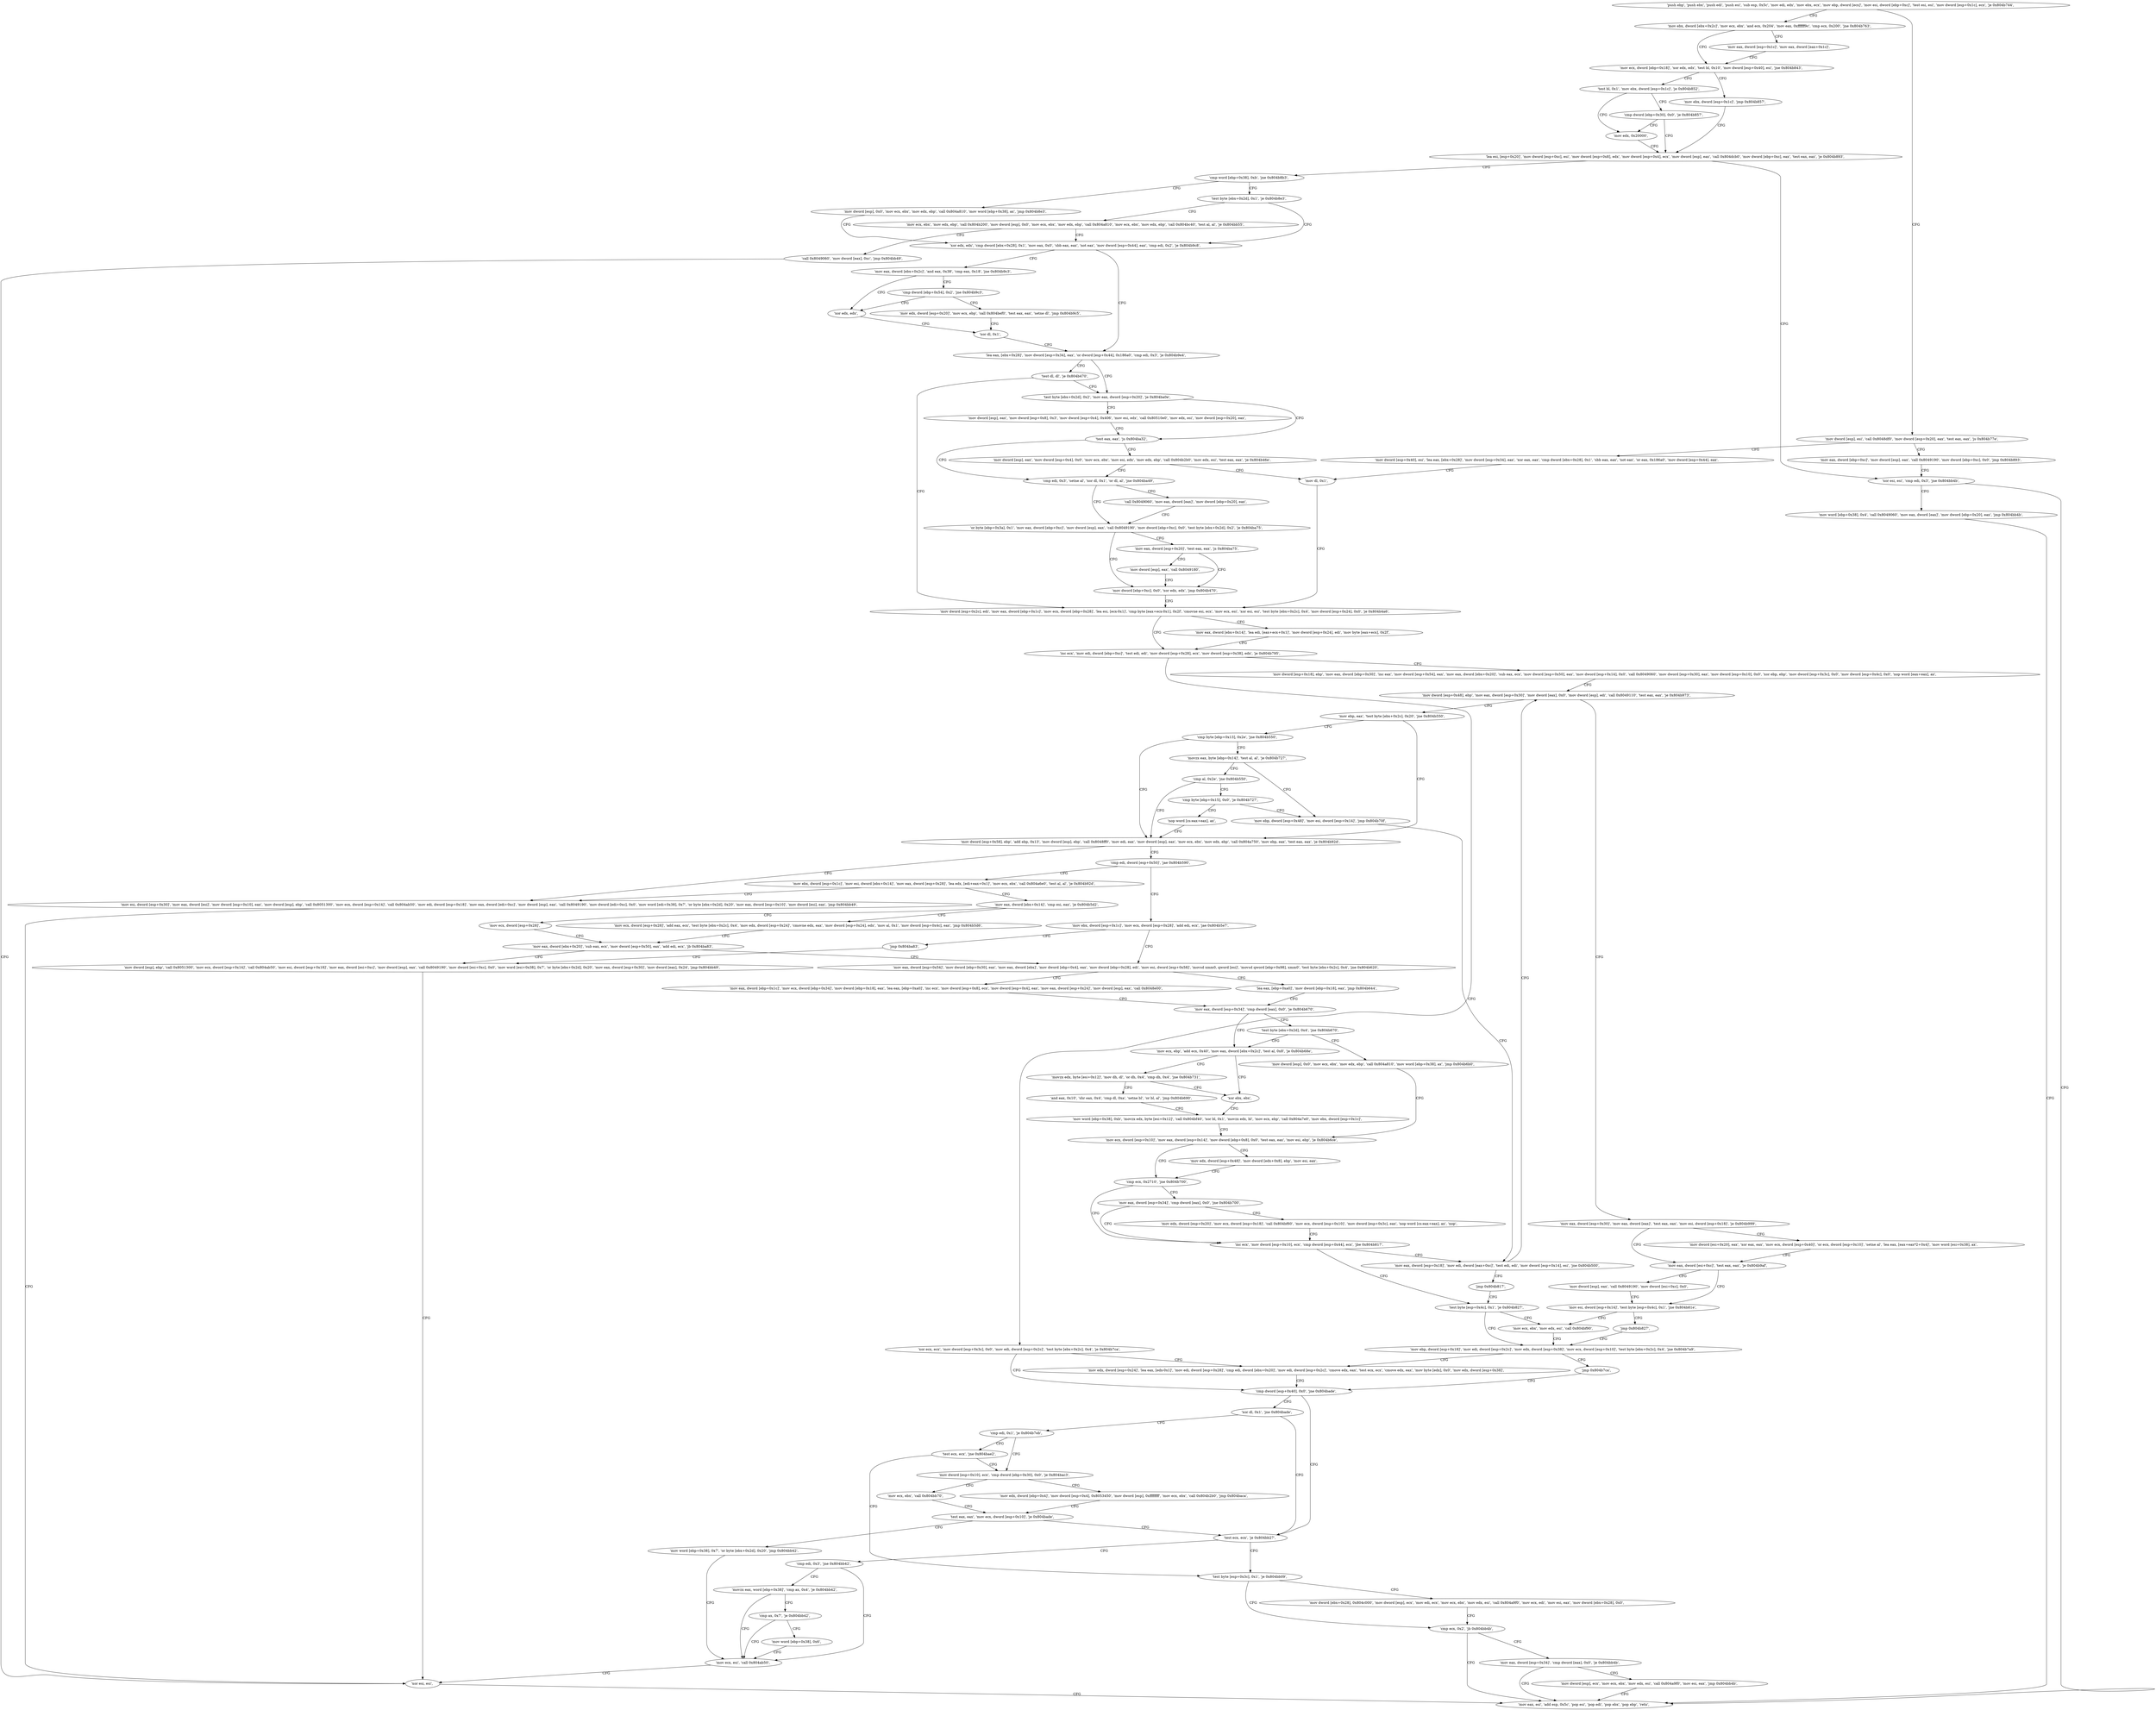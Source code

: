 digraph "func" {
"134525984" [label = "'push ebp', 'push ebx', 'push edi', 'push esi', 'sub esp, 0x5c', 'mov edi, edx', 'mov ebx, ecx', 'mov ebp, dword [ecx]', 'mov esi, dword [ebp+0xc]', 'test esi, esi', 'mov dword [esp+0x1c], ecx', 'je 0x804b744', " ]
"134526788" [label = "'mov ebx, dword [ebx+0x2c]', 'mov ecx, ebx', 'and ecx, 0x204', 'mov eax, 0xffffff9c', 'cmp ecx, 0x200', 'jne 0x804b763', " ]
"134526012" [label = "'mov dword [esp], esi', 'call 0x8048df0', 'mov dword [esp+0x20], eax', 'test eax, eax', 'js 0x804b77e', " ]
"134526819" [label = "'mov ecx, dword [ebp+0x18]', 'xor edx, edx', 'test bl, 0x10', 'mov dword [esp+0x40], esi', 'jne 0x804b843', " ]
"134526812" [label = "'mov eax, dword [esp+0x1c]', 'mov eax, dword [eax+0x1c]', " ]
"134526846" [label = "'mov eax, dword [ebp+0xc]', 'mov dword [esp], eax', 'call 0x8049190', 'mov dword [ebp+0xc], 0x0', 'jmp 0x804b893', " ]
"134526032" [label = "'mov dword [esp+0x40], esi', 'lea eax, [ebx+0x28]', 'mov dword [esp+0x34], eax', 'xor eax, eax', 'cmp dword [ebx+0x28], 0x1', 'sbb eax, eax', 'not eax', 'or eax, 0x186a0', 'mov dword [esp+0x44], eax', " ]
"134527043" [label = "'test bl, 0x1', 'mov ebx, dword [esp+0x1c]', 'je 0x804b852', " ]
"134526837" [label = "'mov ebx, dword [esp+0x1c]', 'jmp 0x804b857', " ]
"134527123" [label = "'xor esi, esi', 'cmp edi, 0x3', 'jne 0x804bb4b', " ]
"134526062" [label = "'mov dl, 0x1', " ]
"134527058" [label = "'mov edx, 0x20000', " ]
"134527052" [label = "'cmp dword [ebp+0x30], 0x0', 'je 0x804b857', " ]
"134527063" [label = "'lea esi, [esp+0x20]', 'mov dword [esp+0xc], esi', 'mov dword [esp+0x8], edx', 'mov dword [esp+0x4], ecx', 'mov dword [esp], eax', 'call 0x804dcb0', 'mov dword [ebp+0xc], eax', 'test eax, eax', 'je 0x804b893', " ]
"134527819" [label = "'mov eax, esi', 'add esp, 0x5c', 'pop esi', 'pop edi', 'pop ebx', 'pop ebp', 'retn', " ]
"134527134" [label = "'mov word [ebp+0x38], 0x4', 'call 0x8049060', 'mov eax, dword [eax]', 'mov dword [ebp+0x20], eax', 'jmp 0x804bb4b', " ]
"134526118" [label = "'inc ecx', 'mov edi, dword [ebp+0xc]', 'test edi, edi', 'mov dword [esp+0x28], ecx', 'mov dword [esp+0x38], edx', 'je 0x804b795', " ]
"134526869" [label = "'xor ecx, ecx', 'mov dword [esp+0x3c], 0x0', 'mov edi, dword [esp+0x2c]', 'test byte [ebx+0x2c], 0x4', 'je 0x804b7ca', " ]
"134526138" [label = "'mov dword [esp+0x18], ebp', 'mov eax, dword [ebp+0x30]', 'inc eax', 'mov dword [esp+0x54], eax', 'mov eax, dword [ebx+0x20]', 'sub eax, ecx', 'mov dword [esp+0x50], eax', 'mov dword [esp+0x14], 0x0', 'call 0x8049060', 'mov dword [esp+0x30], eax', 'mov dword [esp+0x10], 0x0', 'xor ebp, ebp', 'mov dword [esp+0x3c], 0x0', 'mov dword [esp+0x4c], 0x0', 'nop word [eax+eax], ax', " ]
"134526103" [label = "'mov eax, dword [ebx+0x14]', 'lea edi, [eax+ecx+0x1]', 'mov dword [esp+0x24], edi', 'mov byte [eax+ecx], 0x2f', " ]
"134527094" [label = "'cmp word [ebp+0x38], 0xb', 'jne 0x804b8b3', " ]
"134526922" [label = "'cmp dword [esp+0x40], 0x0', 'jne 0x804bade', " ]
"134526889" [label = "'mov edx, dword [esp+0x24]', 'lea eax, [edx-0x1]', 'mov edi, dword [esp+0x28]', 'cmp edi, dword [ebx+0x20]', 'mov edi, dword [esp+0x2c]', 'cmove edx, eax', 'test ecx, ecx', 'cmove edx, eax', 'mov byte [edx], 0x0', 'mov edx, dword [esp+0x38]', " ]
"134526208" [label = "'mov dword [esp+0x48], ebp', 'mov eax, dword [esp+0x30]', 'mov dword [eax], 0x0', 'mov dword [esp], edi', 'call 0x8049110', 'test eax, eax', 'je 0x804b973', " ]
"134527155" [label = "'test byte [ebx+0x2d], 0x1', 'je 0x804b8e3', " ]
"134527101" [label = "'mov dword [esp], 0x0', 'mov ecx, ebx', 'mov edx, ebp', 'call 0x804a810', 'mov word [ebp+0x38], ax', 'jmp 0x804b8e3', " ]
"134527710" [label = "'test ecx, ecx', 'je 0x804bb27', " ]
"134526933" [label = "'xor dl, 0x1', 'jne 0x804bade', " ]
"134527347" [label = "'mov eax, dword [esp+0x30]', 'mov eax, dword [eax]', 'test eax, eax', 'mov esi, dword [esp+0x18]', 'je 0x804b999', " ]
"134527385" [label = "'mov eax, dword [esi+0xc]', 'test eax, eax', 'je 0x804b9af', " ]
"134527361" [label = "'mov dword [esi+0x20], eax', 'xor eax, eax', 'mov ecx, dword [esp+0x40]', 'or ecx, dword [esp+0x10]', 'setne al', 'lea eax, [eax+eax*2+0x4]', 'mov word [esi+0x38], ax', " ]
"134526238" [label = "'mov ebp, eax', 'test byte [ebx+0x2c], 0x20', 'jne 0x804b550', " ]
"134526288" [label = "'mov dword [esp+0x58], ebp', 'add ebp, 0x13', 'mov dword [esp], ebp', 'call 0x8048ff0', 'mov edi, eax', 'mov dword [esp], eax', 'mov ecx, ebx', 'mov edx, ebp', 'call 0x804a750', 'mov ebp, eax', 'test eax, eax', 'je 0x804b92d', " ]
"134526246" [label = "'cmp byte [ebp+0x13], 0x2e', 'jne 0x804b550', " ]
"134527203" [label = "'xor edx, edx', 'cmp dword [ebx+0x28], 0x1', 'mov eax, 0x0', 'sbb eax, eax', 'not eax', 'mov dword [esp+0x44], eax', 'cmp edi, 0x2', 'je 0x804b9c8', " ]
"134527161" [label = "'mov ecx, ebx', 'mov edx, ebp', 'call 0x804b200', 'mov dword [esp], 0x0', 'mov ecx, ebx', 'mov edx, ebp', 'call 0x804a810', 'mov ecx, ebx', 'mov edx, ebp', 'call 0x804bc40', 'test al, al', 'je 0x804bb55', " ]
"134527783" [label = "'cmp edi, 0x3', 'jne 0x804bb42', " ]
"134527714" [label = "'test byte [esp+0x3c], 0x1', 'je 0x804bb09', " ]
"134526942" [label = "'cmp edi, 0x1', 'je 0x804b7eb', " ]
"134527407" [label = "'mov esi, dword [esp+0x14]', 'test byte [esp+0x4c], 0x1', 'jne 0x804b81e', " ]
"134527392" [label = "'mov dword [esp], eax', 'call 0x8049190', 'mov dword [esi+0xc], 0x0', " ]
"134527277" [label = "'mov esi, dword [esp+0x30]', 'mov eax, dword [esi]', 'mov dword [esp+0x10], eax', 'mov dword [esp], ebp', 'call 0x8051300', 'mov ecx, dword [esp+0x14]', 'call 0x804ab50', 'mov edi, dword [esp+0x18]', 'mov eax, dword [edi+0xc]', 'mov dword [esp], eax', 'call 0x8049190', 'mov dword [edi+0xc], 0x0', 'mov word [edi+0x38], 0x7', 'or byte [ebx+0x2d], 0x20', 'mov eax, dword [esp+0x10]', 'mov dword [esi], eax', 'jmp 0x804bb49', " ]
"134526327" [label = "'cmp edi, dword [esp+0x50]', 'jae 0x804b590', " ]
"134526252" [label = "'movzx eax, byte [ebp+0x14]', 'test al, al', 'je 0x804b727', " ]
"134527432" [label = "'lea eax, [ebx+0x28]', 'mov dword [esp+0x34], eax', 'or dword [esp+0x44], 0x186a0', 'cmp edi, 0x3', 'je 0x804b9e4', " ]
"134527231" [label = "'mov eax, dword [ebx+0x2c]', 'and eax, 0x38', 'cmp eax, 0x18', 'jne 0x804b9c3', " ]
"134527829" [label = "'call 0x8049060', 'mov dword [eax], 0xc', 'jmp 0x804bb49', " ]
"134527810" [label = "'mov ecx, esi', 'call 0x804ab50', " ]
"134527788" [label = "'movzx eax, word [ebp+0x38]', 'cmp ax, 0x4', 'je 0x804bb42', " ]
"134527753" [label = "'cmp ecx, 0x2', 'jb 0x804bb4b', " ]
"134527721" [label = "'mov dword [ebx+0x28], 0x804c000', 'mov dword [esp], ecx', 'mov edi, ecx', 'mov ecx, ebx', 'mov edx, esi', 'call 0x804a9f0', 'mov ecx, edi', 'mov esi, eax', 'mov dword [ebx+0x28], 0x0', " ]
"134526955" [label = "'mov dword [esp+0x10], ecx', 'cmp dword [ebp+0x30], 0x0', 'je 0x804bac3', " ]
"134526947" [label = "'test ecx, ecx', 'jne 0x804bae2', " ]
"134527006" [label = "'mov ecx, ebx', 'mov edx, esi', 'call 0x804bf90', " ]
"134527422" [label = "'jmp 0x804b827', " ]
"134527817" [label = "'xor esi, esi', " ]
"134526352" [label = "'mov ebx, dword [esp+0x1c]', 'mov esi, dword [ebx+0x14]', 'mov eax, dword [esp+0x28]', 'lea edx, [edi+eax+0x1]', 'mov ecx, ebx', 'call 0x804a6e0', 'test al, al', 'je 0x804b92d', " ]
"134526333" [label = "'mov ebx, dword [esp+0x1c]', 'mov ecx, dword [esp+0x28]', 'add edi, ecx', 'jae 0x804b5e7', " ]
"134526759" [label = "'mov ebp, dword [esp+0x48]', 'mov esi, dword [esp+0x14]', 'jmp 0x804b70f', " ]
"134526264" [label = "'cmp al, 0x2e', 'jne 0x804b550', " ]
"134527460" [label = "'test byte [ebx+0x2d], 0x2', 'mov eax, dword [esp+0x20]', 'je 0x804ba0e', " ]
"134527452" [label = "'test dl, dl', 'je 0x804b470', " ]
"134527427" [label = "'xor edx, edx', " ]
"134527246" [label = "'cmp dword [ebp+0x54], 0x2', 'jne 0x804b9c3', " ]
"134527798" [label = "'cmp ax, 0x7', 'je 0x804bb42', " ]
"134527758" [label = "'mov eax, dword [esp+0x34]', 'cmp dword [eax], 0x0', 'je 0x804bb4b', " ]
"134527683" [label = "'mov ecx, ebx', 'call 0x804bb70', " ]
"134526969" [label = "'mov edx, dword [ebp+0x4]', 'mov dword [esp+0x4], 0x8053450', 'mov dword [esp], 0xffffffff', 'mov ecx, ebx', 'call 0x804b2b0', 'jmp 0x804baca', " ]
"134527015" [label = "'mov ebp, dword [esp+0x18]', 'mov edi, dword [esp+0x2c]', 'mov edx, dword [esp+0x38]', 'mov ecx, dword [esp+0x10]', 'test byte [ebx+0x2c], 0x4', 'jne 0x804b7a9', " ]
"134526382" [label = "'mov eax, dword [ebx+0x14]', 'cmp esi, eax', 'je 0x804b5d2', " ]
"134526439" [label = "'mov eax, dword [esp+0x54]', 'mov dword [ebp+0x30], eax', 'mov eax, dword [ebx]', 'mov dword [ebp+0x4], eax', 'mov dword [ebp+0x28], edi', 'mov esi, dword [esp+0x58]', 'movsd xmm0, qword [esi]', 'movsd qword [ebp+0x98], xmm0', 'test byte [ebx+0x2c], 0x4', 'jne 0x804b620', " ]
"134526345" [label = "'jmp 0x804ba83', " ]
"134526735" [label = "'mov eax, dword [esp+0x18]', 'mov edi, dword [eax+0xc]', 'test edi, edi', 'mov dword [esp+0x14], esi', 'jne 0x804b500', " ]
"134526268" [label = "'cmp byte [ebp+0x15], 0x0', 'je 0x804b727', " ]
"134527502" [label = "'test eax, eax', 'js 0x804ba32', " ]
"134527470" [label = "'mov dword [esp], eax', 'mov dword [esp+0x8], 0x3', 'mov dword [esp+0x4], 0x406', 'mov esi, edx', 'call 0x80510e0', 'mov edx, esi', 'mov dword [esp+0x20], eax', " ]
"134526064" [label = "'mov dword [esp+0x2c], edi', 'mov eax, dword [ebp+0x1c]', 'mov ecx, dword [ebp+0x28]', 'lea esi, [ecx-0x1]', 'cmp byte [eax+ecx-0x1], 0x2f', 'cmovne esi, ecx', 'mov ecx, esi', 'xor esi, esi', 'test byte [ebx+0x2c], 0x4', 'mov dword [esp+0x24], 0x0', 'je 0x804b4a6', " ]
"134527429" [label = "'xor dl, 0x1', " ]
"134527256" [label = "'mov edx, dword [esp+0x20]', 'mov ecx, ebp', 'call 0x804bef0', 'test eax, eax', 'setne dl', 'jmp 0x804b9c5', " ]
"134527804" [label = "'mov word [ebp+0x38], 0x6', " ]
"134527767" [label = "'mov dword [esp], ecx', 'mov ecx, ebx', 'mov edx, esi', 'call 0x804a9f0', 'mov esi, eax', 'jmp 0x804bb4b', " ]
"134527690" [label = "'test eax, eax', 'mov ecx, dword [esp+0x10]', 'je 0x804bade', " ]
"134527041" [label = "'jmp 0x804b7ca', " ]
"134526418" [label = "'mov ecx, dword [esp+0x28]', " ]
"134526389" [label = "'mov ecx, dword [esp+0x28]', 'add eax, ecx', 'test byte [ebx+0x2c], 0x4', 'mov edx, dword [esp+0x24]', 'cmovne edx, eax', 'mov dword [esp+0x24], edx', 'mov al, 0x1', 'mov dword [esp+0x4c], eax', 'jmp 0x804b5d6', " ]
"134526496" [label = "'mov eax, dword [ebp+0x1c]', 'mov ecx, dword [ebp+0x34]', 'mov dword [ebp+0x18], eax', 'lea eax, [ebp+0xa0]', 'inc ecx', 'mov dword [esp+0x8], ecx', 'mov dword [esp+0x4], eax', 'mov eax, dword [esp+0x24]', 'mov dword [esp], eax', 'call 0x8048e00', " ]
"134526476" [label = "'lea eax, [ebp+0xa0]', 'mov dword [ebp+0x18], eax', 'jmp 0x804b644', " ]
"134527619" [label = "'mov dword [esp], ebp', 'call 0x8051300', 'mov ecx, dword [esp+0x14]', 'call 0x804ab50', 'mov esi, dword [esp+0x18]', 'mov eax, dword [esi+0xc]', 'mov dword [esp], eax', 'call 0x8049190', 'mov dword [esi+0xc], 0x0', 'mov word [esi+0x38], 0x7', 'or byte [ebx+0x2d], 0x20', 'mov eax, dword [esp+0x30]', 'mov dword [eax], 0x24', 'jmp 0x804bb49', " ]
"134526754" [label = "'jmp 0x804b817', " ]
"134526278" [label = "'nop word [cs:eax+eax], ax', " ]
"134527538" [label = "'cmp edi, 0x3', 'setne al', 'xor dl, 0x1', 'or dl, al', 'jne 0x804ba49', " ]
"134527506" [label = "'mov dword [esp], eax', 'mov dword [esp+0x4], 0x0', 'mov ecx, ebx', 'mov esi, edx', 'mov edx, ebp', 'call 0x804b2b0', 'mov edx, esi', 'test eax, eax', 'je 0x804b46e', " ]
"134527698" [label = "'mov word [ebp+0x38], 0x7', 'or byte [ebx+0x2d], 0x20', 'jmp 0x804bb42', " ]
"134526422" [label = "'mov eax, dword [ebx+0x20]', 'sub eax, ecx', 'mov dword [esp+0x50], eax', 'add edi, ecx', 'jb 0x804ba83', " ]
"134526532" [label = "'mov eax, dword [esp+0x34]', 'cmp dword [eax], 0x0', 'je 0x804b670', " ]
"134526999" [label = "'test byte [esp+0x4c], 0x1', 'je 0x804b827', " ]
"134527561" [label = "'or byte [ebp+0x3a], 0x1', 'mov eax, dword [ebp+0xc]', 'mov dword [esp], eax', 'call 0x8049190', 'mov dword [ebp+0xc], 0x0', 'test byte [ebx+0x2d], 0x2', 'je 0x804ba75', " ]
"134527551" [label = "'call 0x8049060', 'mov eax, dword [eax]', 'mov dword [ebp+0x20], eax', " ]
"134526576" [label = "'mov ecx, ebp', 'add ecx, 0x40', 'mov eax, dword [ebx+0x2c]', 'test al, 0x8', 'je 0x804b68e', " ]
"134526606" [label = "'xor ebx, ebx', " ]
"134526588" [label = "'movzx edx, byte [esi+0x12]', 'mov dh, dl', 'or dh, 0x4', 'cmp dh, 0x4', 'jne 0x804b731', " ]
"134526541" [label = "'test byte [ebx+0x2d], 0x4', 'jne 0x804b670', " ]
"134526547" [label = "'mov dword [esp], 0x0', 'mov ecx, ebx', 'mov edx, ebp', 'call 0x804a810', 'mov word [ebp+0x38], ax', 'jmp 0x804b6b0', " ]
"134527605" [label = "'mov dword [ebp+0xc], 0x0', 'xor edx, edx', 'jmp 0x804b470', " ]
"134527589" [label = "'mov eax, dword [esp+0x20]', 'test eax, eax', 'js 0x804ba75', " ]
"134526608" [label = "'mov word [ebp+0x38], 0xb', 'movzx edx, byte [esi+0x12]', 'call 0x804bf40', 'xor bl, 0x1', 'movzx edx, bl', 'mov ecx, ebp', 'call 0x804a7e0', 'mov ebx, dword [esp+0x1c]', " ]
"134526769" [label = "'and eax, 0x10', 'shr eax, 0x4', 'cmp dl, 0xa', 'setne bl', 'or bl, al', 'jmp 0x804b690', " ]
"134526640" [label = "'mov ecx, dword [esp+0x10]', 'mov eax, dword [esp+0x14]', 'mov dword [ebp+0x8], 0x0', 'test eax, eax', 'mov esi, ebp', 'je 0x804b6ce', " ]
"134527597" [label = "'mov dword [esp], eax', 'call 0x8049180', " ]
"134526670" [label = "'cmp ecx, 0x2710', 'jne 0x804b700', " ]
"134526720" [label = "'inc ecx', 'mov dword [esp+0x10], ecx', 'cmp dword [esp+0x44], ecx', 'jbe 0x804b817', " ]
"134526678" [label = "'mov eax, dword [esp+0x34]', 'cmp dword [eax], 0x0', 'jne 0x804b700', " ]
"134526661" [label = "'mov edx, dword [esp+0x48]', 'mov dword [edx+0x8], ebp', 'mov esi, eax', " ]
"134526687" [label = "'mov edx, dword [esp+0x20]', 'mov ecx, dword [esp+0x18]', 'call 0x804bf60', 'mov ecx, dword [esp+0x10]', 'mov dword [esp+0x3c], eax', 'nop word [cs:eax+eax], ax', 'nop', " ]
"134525984" -> "134526788" [ label = "CFG" ]
"134525984" -> "134526012" [ label = "CFG" ]
"134526788" -> "134526819" [ label = "CFG" ]
"134526788" -> "134526812" [ label = "CFG" ]
"134526012" -> "134526846" [ label = "CFG" ]
"134526012" -> "134526032" [ label = "CFG" ]
"134526819" -> "134527043" [ label = "CFG" ]
"134526819" -> "134526837" [ label = "CFG" ]
"134526812" -> "134526819" [ label = "CFG" ]
"134526846" -> "134527123" [ label = "CFG" ]
"134526032" -> "134526062" [ label = "CFG" ]
"134527043" -> "134527058" [ label = "CFG" ]
"134527043" -> "134527052" [ label = "CFG" ]
"134526837" -> "134527063" [ label = "CFG" ]
"134527123" -> "134527819" [ label = "CFG" ]
"134527123" -> "134527134" [ label = "CFG" ]
"134526062" -> "134526064" [ label = "CFG" ]
"134527058" -> "134527063" [ label = "CFG" ]
"134527052" -> "134527063" [ label = "CFG" ]
"134527052" -> "134527058" [ label = "CFG" ]
"134527063" -> "134527123" [ label = "CFG" ]
"134527063" -> "134527094" [ label = "CFG" ]
"134527134" -> "134527819" [ label = "CFG" ]
"134526118" -> "134526869" [ label = "CFG" ]
"134526118" -> "134526138" [ label = "CFG" ]
"134526869" -> "134526922" [ label = "CFG" ]
"134526869" -> "134526889" [ label = "CFG" ]
"134526138" -> "134526208" [ label = "CFG" ]
"134526103" -> "134526118" [ label = "CFG" ]
"134527094" -> "134527155" [ label = "CFG" ]
"134527094" -> "134527101" [ label = "CFG" ]
"134526922" -> "134527710" [ label = "CFG" ]
"134526922" -> "134526933" [ label = "CFG" ]
"134526889" -> "134526922" [ label = "CFG" ]
"134526208" -> "134527347" [ label = "CFG" ]
"134526208" -> "134526238" [ label = "CFG" ]
"134527155" -> "134527203" [ label = "CFG" ]
"134527155" -> "134527161" [ label = "CFG" ]
"134527101" -> "134527203" [ label = "CFG" ]
"134527710" -> "134527783" [ label = "CFG" ]
"134527710" -> "134527714" [ label = "CFG" ]
"134526933" -> "134527710" [ label = "CFG" ]
"134526933" -> "134526942" [ label = "CFG" ]
"134527347" -> "134527385" [ label = "CFG" ]
"134527347" -> "134527361" [ label = "CFG" ]
"134527385" -> "134527407" [ label = "CFG" ]
"134527385" -> "134527392" [ label = "CFG" ]
"134527361" -> "134527385" [ label = "CFG" ]
"134526238" -> "134526288" [ label = "CFG" ]
"134526238" -> "134526246" [ label = "CFG" ]
"134526288" -> "134527277" [ label = "CFG" ]
"134526288" -> "134526327" [ label = "CFG" ]
"134526246" -> "134526288" [ label = "CFG" ]
"134526246" -> "134526252" [ label = "CFG" ]
"134527203" -> "134527432" [ label = "CFG" ]
"134527203" -> "134527231" [ label = "CFG" ]
"134527161" -> "134527829" [ label = "CFG" ]
"134527161" -> "134527203" [ label = "CFG" ]
"134527783" -> "134527810" [ label = "CFG" ]
"134527783" -> "134527788" [ label = "CFG" ]
"134527714" -> "134527753" [ label = "CFG" ]
"134527714" -> "134527721" [ label = "CFG" ]
"134526942" -> "134526955" [ label = "CFG" ]
"134526942" -> "134526947" [ label = "CFG" ]
"134527407" -> "134527006" [ label = "CFG" ]
"134527407" -> "134527422" [ label = "CFG" ]
"134527392" -> "134527407" [ label = "CFG" ]
"134527277" -> "134527817" [ label = "CFG" ]
"134526327" -> "134526352" [ label = "CFG" ]
"134526327" -> "134526333" [ label = "CFG" ]
"134526252" -> "134526759" [ label = "CFG" ]
"134526252" -> "134526264" [ label = "CFG" ]
"134527432" -> "134527460" [ label = "CFG" ]
"134527432" -> "134527452" [ label = "CFG" ]
"134527231" -> "134527427" [ label = "CFG" ]
"134527231" -> "134527246" [ label = "CFG" ]
"134527829" -> "134527817" [ label = "CFG" ]
"134527810" -> "134527817" [ label = "CFG" ]
"134527788" -> "134527810" [ label = "CFG" ]
"134527788" -> "134527798" [ label = "CFG" ]
"134527753" -> "134527819" [ label = "CFG" ]
"134527753" -> "134527758" [ label = "CFG" ]
"134527721" -> "134527753" [ label = "CFG" ]
"134526955" -> "134527683" [ label = "CFG" ]
"134526955" -> "134526969" [ label = "CFG" ]
"134526947" -> "134527714" [ label = "CFG" ]
"134526947" -> "134526955" [ label = "CFG" ]
"134527006" -> "134527015" [ label = "CFG" ]
"134527422" -> "134527015" [ label = "CFG" ]
"134527817" -> "134527819" [ label = "CFG" ]
"134526352" -> "134527277" [ label = "CFG" ]
"134526352" -> "134526382" [ label = "CFG" ]
"134526333" -> "134526439" [ label = "CFG" ]
"134526333" -> "134526345" [ label = "CFG" ]
"134526759" -> "134526735" [ label = "CFG" ]
"134526264" -> "134526288" [ label = "CFG" ]
"134526264" -> "134526268" [ label = "CFG" ]
"134527460" -> "134527502" [ label = "CFG" ]
"134527460" -> "134527470" [ label = "CFG" ]
"134527452" -> "134526064" [ label = "CFG" ]
"134527452" -> "134527460" [ label = "CFG" ]
"134527427" -> "134527429" [ label = "CFG" ]
"134527246" -> "134527427" [ label = "CFG" ]
"134527246" -> "134527256" [ label = "CFG" ]
"134527798" -> "134527810" [ label = "CFG" ]
"134527798" -> "134527804" [ label = "CFG" ]
"134527758" -> "134527819" [ label = "CFG" ]
"134527758" -> "134527767" [ label = "CFG" ]
"134527683" -> "134527690" [ label = "CFG" ]
"134526969" -> "134527690" [ label = "CFG" ]
"134527015" -> "134526889" [ label = "CFG" ]
"134527015" -> "134527041" [ label = "CFG" ]
"134526382" -> "134526418" [ label = "CFG" ]
"134526382" -> "134526389" [ label = "CFG" ]
"134526439" -> "134526496" [ label = "CFG" ]
"134526439" -> "134526476" [ label = "CFG" ]
"134526345" -> "134527619" [ label = "CFG" ]
"134526735" -> "134526208" [ label = "CFG" ]
"134526735" -> "134526754" [ label = "CFG" ]
"134526268" -> "134526759" [ label = "CFG" ]
"134526268" -> "134526278" [ label = "CFG" ]
"134527502" -> "134527538" [ label = "CFG" ]
"134527502" -> "134527506" [ label = "CFG" ]
"134527470" -> "134527502" [ label = "CFG" ]
"134526064" -> "134526118" [ label = "CFG" ]
"134526064" -> "134526103" [ label = "CFG" ]
"134527429" -> "134527432" [ label = "CFG" ]
"134527256" -> "134527429" [ label = "CFG" ]
"134527804" -> "134527810" [ label = "CFG" ]
"134527767" -> "134527819" [ label = "CFG" ]
"134527690" -> "134527710" [ label = "CFG" ]
"134527690" -> "134527698" [ label = "CFG" ]
"134527041" -> "134526922" [ label = "CFG" ]
"134526418" -> "134526422" [ label = "CFG" ]
"134526389" -> "134526422" [ label = "CFG" ]
"134526496" -> "134526532" [ label = "CFG" ]
"134526476" -> "134526532" [ label = "CFG" ]
"134527619" -> "134527817" [ label = "CFG" ]
"134526754" -> "134526999" [ label = "CFG" ]
"134526278" -> "134526288" [ label = "CFG" ]
"134527538" -> "134527561" [ label = "CFG" ]
"134527538" -> "134527551" [ label = "CFG" ]
"134527506" -> "134526062" [ label = "CFG" ]
"134527506" -> "134527538" [ label = "CFG" ]
"134527698" -> "134527810" [ label = "CFG" ]
"134526422" -> "134527619" [ label = "CFG" ]
"134526422" -> "134526439" [ label = "CFG" ]
"134526532" -> "134526576" [ label = "CFG" ]
"134526532" -> "134526541" [ label = "CFG" ]
"134526999" -> "134527015" [ label = "CFG" ]
"134526999" -> "134527006" [ label = "CFG" ]
"134527561" -> "134527605" [ label = "CFG" ]
"134527561" -> "134527589" [ label = "CFG" ]
"134527551" -> "134527561" [ label = "CFG" ]
"134526576" -> "134526606" [ label = "CFG" ]
"134526576" -> "134526588" [ label = "CFG" ]
"134526606" -> "134526608" [ label = "CFG" ]
"134526588" -> "134526769" [ label = "CFG" ]
"134526588" -> "134526606" [ label = "CFG" ]
"134526541" -> "134526576" [ label = "CFG" ]
"134526541" -> "134526547" [ label = "CFG" ]
"134526547" -> "134526640" [ label = "CFG" ]
"134527605" -> "134526064" [ label = "CFG" ]
"134527589" -> "134527605" [ label = "CFG" ]
"134527589" -> "134527597" [ label = "CFG" ]
"134526608" -> "134526640" [ label = "CFG" ]
"134526769" -> "134526608" [ label = "CFG" ]
"134526640" -> "134526670" [ label = "CFG" ]
"134526640" -> "134526661" [ label = "CFG" ]
"134527597" -> "134527605" [ label = "CFG" ]
"134526670" -> "134526720" [ label = "CFG" ]
"134526670" -> "134526678" [ label = "CFG" ]
"134526720" -> "134526999" [ label = "CFG" ]
"134526720" -> "134526735" [ label = "CFG" ]
"134526678" -> "134526720" [ label = "CFG" ]
"134526678" -> "134526687" [ label = "CFG" ]
"134526661" -> "134526670" [ label = "CFG" ]
"134526687" -> "134526720" [ label = "CFG" ]
}
